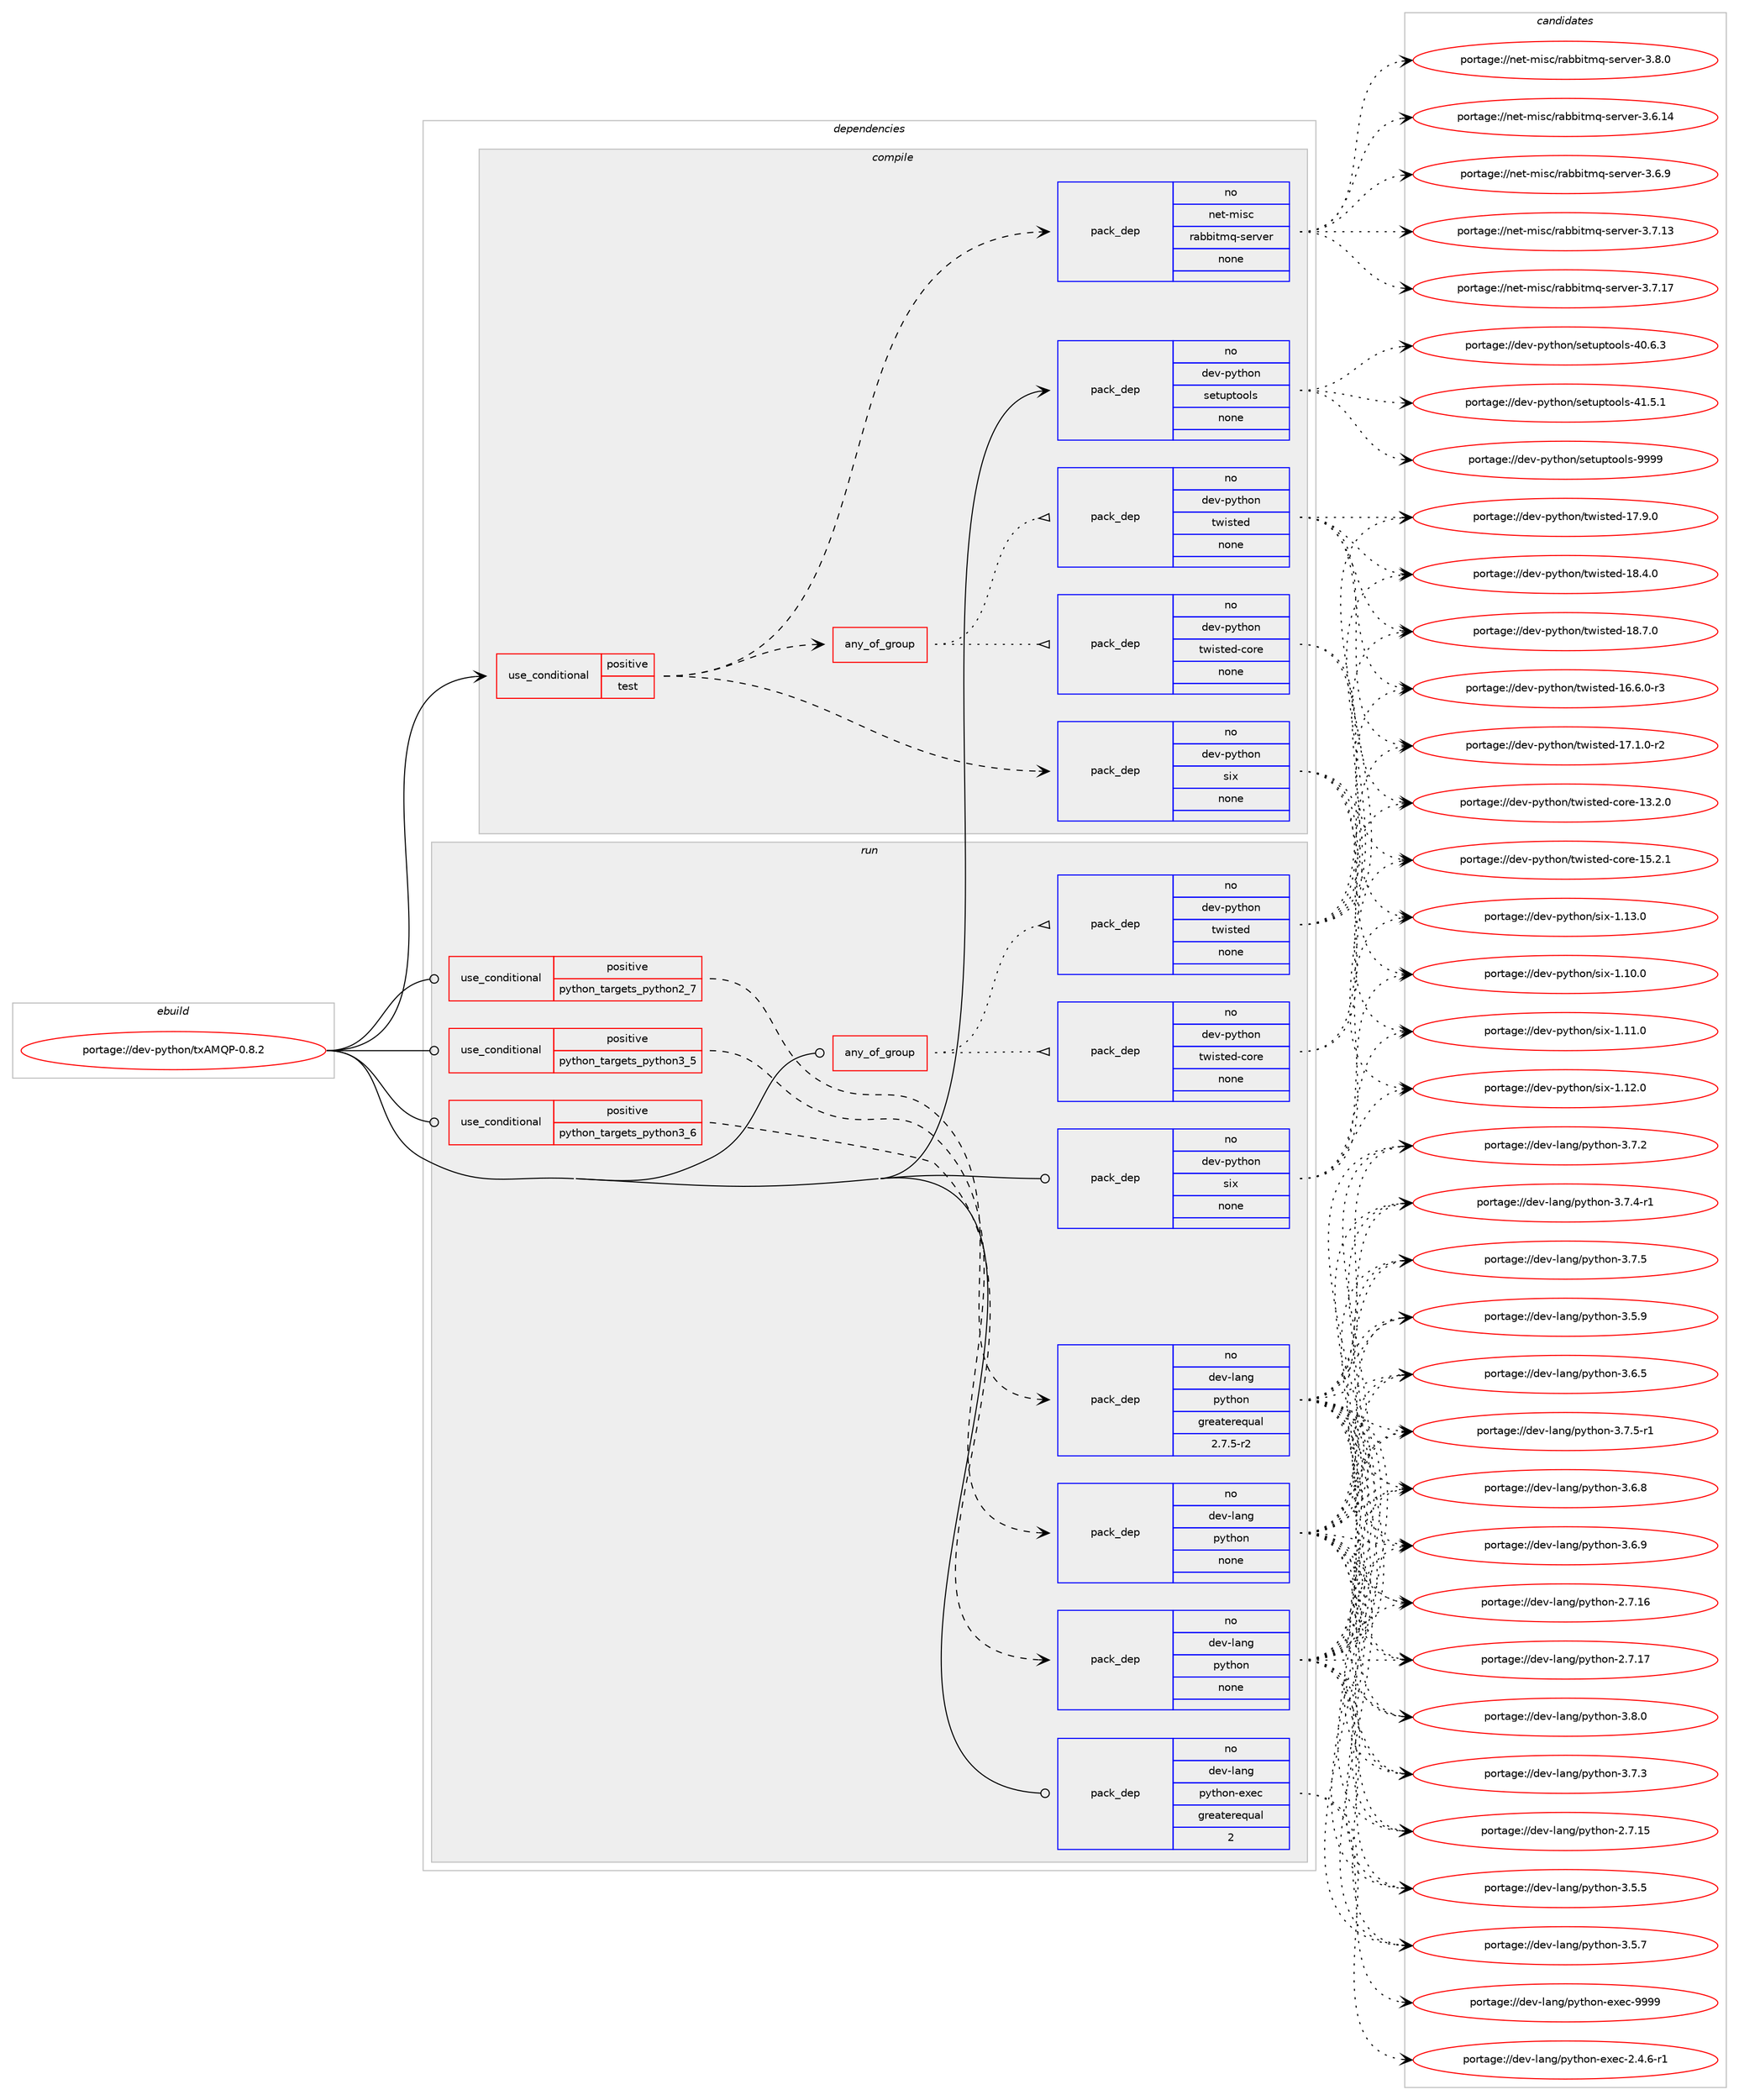 digraph prolog {

# *************
# Graph options
# *************

newrank=true;
concentrate=true;
compound=true;
graph [rankdir=LR,fontname=Helvetica,fontsize=10,ranksep=1.5];#, ranksep=2.5, nodesep=0.2];
edge  [arrowhead=vee];
node  [fontname=Helvetica,fontsize=10];

# **********
# The ebuild
# **********

subgraph cluster_leftcol {
color=gray;
rank=same;
label=<<i>ebuild</i>>;
id [label="portage://dev-python/txAMQP-0.8.2", color=red, width=4, href="../dev-python/txAMQP-0.8.2.svg"];
}

# ****************
# The dependencies
# ****************

subgraph cluster_midcol {
color=gray;
label=<<i>dependencies</i>>;
subgraph cluster_compile {
fillcolor="#eeeeee";
style=filled;
label=<<i>compile</i>>;
subgraph cond40124 {
dependency177007 [label=<<TABLE BORDER="0" CELLBORDER="1" CELLSPACING="0" CELLPADDING="4"><TR><TD ROWSPAN="3" CELLPADDING="10">use_conditional</TD></TR><TR><TD>positive</TD></TR><TR><TD>test</TD></TR></TABLE>>, shape=none, color=red];
subgraph any3334 {
dependency177008 [label=<<TABLE BORDER="0" CELLBORDER="1" CELLSPACING="0" CELLPADDING="4"><TR><TD CELLPADDING="10">any_of_group</TD></TR></TABLE>>, shape=none, color=red];subgraph pack133477 {
dependency177009 [label=<<TABLE BORDER="0" CELLBORDER="1" CELLSPACING="0" CELLPADDING="4" WIDTH="220"><TR><TD ROWSPAN="6" CELLPADDING="30">pack_dep</TD></TR><TR><TD WIDTH="110">no</TD></TR><TR><TD>dev-python</TD></TR><TR><TD>twisted</TD></TR><TR><TD>none</TD></TR><TR><TD></TD></TR></TABLE>>, shape=none, color=blue];
}
dependency177008:e -> dependency177009:w [weight=20,style="dotted",arrowhead="oinv"];
subgraph pack133478 {
dependency177010 [label=<<TABLE BORDER="0" CELLBORDER="1" CELLSPACING="0" CELLPADDING="4" WIDTH="220"><TR><TD ROWSPAN="6" CELLPADDING="30">pack_dep</TD></TR><TR><TD WIDTH="110">no</TD></TR><TR><TD>dev-python</TD></TR><TR><TD>twisted-core</TD></TR><TR><TD>none</TD></TR><TR><TD></TD></TR></TABLE>>, shape=none, color=blue];
}
dependency177008:e -> dependency177010:w [weight=20,style="dotted",arrowhead="oinv"];
}
dependency177007:e -> dependency177008:w [weight=20,style="dashed",arrowhead="vee"];
subgraph pack133479 {
dependency177011 [label=<<TABLE BORDER="0" CELLBORDER="1" CELLSPACING="0" CELLPADDING="4" WIDTH="220"><TR><TD ROWSPAN="6" CELLPADDING="30">pack_dep</TD></TR><TR><TD WIDTH="110">no</TD></TR><TR><TD>dev-python</TD></TR><TR><TD>six</TD></TR><TR><TD>none</TD></TR><TR><TD></TD></TR></TABLE>>, shape=none, color=blue];
}
dependency177007:e -> dependency177011:w [weight=20,style="dashed",arrowhead="vee"];
subgraph pack133480 {
dependency177012 [label=<<TABLE BORDER="0" CELLBORDER="1" CELLSPACING="0" CELLPADDING="4" WIDTH="220"><TR><TD ROWSPAN="6" CELLPADDING="30">pack_dep</TD></TR><TR><TD WIDTH="110">no</TD></TR><TR><TD>net-misc</TD></TR><TR><TD>rabbitmq-server</TD></TR><TR><TD>none</TD></TR><TR><TD></TD></TR></TABLE>>, shape=none, color=blue];
}
dependency177007:e -> dependency177012:w [weight=20,style="dashed",arrowhead="vee"];
}
id:e -> dependency177007:w [weight=20,style="solid",arrowhead="vee"];
subgraph pack133481 {
dependency177013 [label=<<TABLE BORDER="0" CELLBORDER="1" CELLSPACING="0" CELLPADDING="4" WIDTH="220"><TR><TD ROWSPAN="6" CELLPADDING="30">pack_dep</TD></TR><TR><TD WIDTH="110">no</TD></TR><TR><TD>dev-python</TD></TR><TR><TD>setuptools</TD></TR><TR><TD>none</TD></TR><TR><TD></TD></TR></TABLE>>, shape=none, color=blue];
}
id:e -> dependency177013:w [weight=20,style="solid",arrowhead="vee"];
}
subgraph cluster_compileandrun {
fillcolor="#eeeeee";
style=filled;
label=<<i>compile and run</i>>;
}
subgraph cluster_run {
fillcolor="#eeeeee";
style=filled;
label=<<i>run</i>>;
subgraph any3335 {
dependency177014 [label=<<TABLE BORDER="0" CELLBORDER="1" CELLSPACING="0" CELLPADDING="4"><TR><TD CELLPADDING="10">any_of_group</TD></TR></TABLE>>, shape=none, color=red];subgraph pack133482 {
dependency177015 [label=<<TABLE BORDER="0" CELLBORDER="1" CELLSPACING="0" CELLPADDING="4" WIDTH="220"><TR><TD ROWSPAN="6" CELLPADDING="30">pack_dep</TD></TR><TR><TD WIDTH="110">no</TD></TR><TR><TD>dev-python</TD></TR><TR><TD>twisted</TD></TR><TR><TD>none</TD></TR><TR><TD></TD></TR></TABLE>>, shape=none, color=blue];
}
dependency177014:e -> dependency177015:w [weight=20,style="dotted",arrowhead="oinv"];
subgraph pack133483 {
dependency177016 [label=<<TABLE BORDER="0" CELLBORDER="1" CELLSPACING="0" CELLPADDING="4" WIDTH="220"><TR><TD ROWSPAN="6" CELLPADDING="30">pack_dep</TD></TR><TR><TD WIDTH="110">no</TD></TR><TR><TD>dev-python</TD></TR><TR><TD>twisted-core</TD></TR><TR><TD>none</TD></TR><TR><TD></TD></TR></TABLE>>, shape=none, color=blue];
}
dependency177014:e -> dependency177016:w [weight=20,style="dotted",arrowhead="oinv"];
}
id:e -> dependency177014:w [weight=20,style="solid",arrowhead="odot"];
subgraph cond40125 {
dependency177017 [label=<<TABLE BORDER="0" CELLBORDER="1" CELLSPACING="0" CELLPADDING="4"><TR><TD ROWSPAN="3" CELLPADDING="10">use_conditional</TD></TR><TR><TD>positive</TD></TR><TR><TD>python_targets_python2_7</TD></TR></TABLE>>, shape=none, color=red];
subgraph pack133484 {
dependency177018 [label=<<TABLE BORDER="0" CELLBORDER="1" CELLSPACING="0" CELLPADDING="4" WIDTH="220"><TR><TD ROWSPAN="6" CELLPADDING="30">pack_dep</TD></TR><TR><TD WIDTH="110">no</TD></TR><TR><TD>dev-lang</TD></TR><TR><TD>python</TD></TR><TR><TD>greaterequal</TD></TR><TR><TD>2.7.5-r2</TD></TR></TABLE>>, shape=none, color=blue];
}
dependency177017:e -> dependency177018:w [weight=20,style="dashed",arrowhead="vee"];
}
id:e -> dependency177017:w [weight=20,style="solid",arrowhead="odot"];
subgraph cond40126 {
dependency177019 [label=<<TABLE BORDER="0" CELLBORDER="1" CELLSPACING="0" CELLPADDING="4"><TR><TD ROWSPAN="3" CELLPADDING="10">use_conditional</TD></TR><TR><TD>positive</TD></TR><TR><TD>python_targets_python3_5</TD></TR></TABLE>>, shape=none, color=red];
subgraph pack133485 {
dependency177020 [label=<<TABLE BORDER="0" CELLBORDER="1" CELLSPACING="0" CELLPADDING="4" WIDTH="220"><TR><TD ROWSPAN="6" CELLPADDING="30">pack_dep</TD></TR><TR><TD WIDTH="110">no</TD></TR><TR><TD>dev-lang</TD></TR><TR><TD>python</TD></TR><TR><TD>none</TD></TR><TR><TD></TD></TR></TABLE>>, shape=none, color=blue];
}
dependency177019:e -> dependency177020:w [weight=20,style="dashed",arrowhead="vee"];
}
id:e -> dependency177019:w [weight=20,style="solid",arrowhead="odot"];
subgraph cond40127 {
dependency177021 [label=<<TABLE BORDER="0" CELLBORDER="1" CELLSPACING="0" CELLPADDING="4"><TR><TD ROWSPAN="3" CELLPADDING="10">use_conditional</TD></TR><TR><TD>positive</TD></TR><TR><TD>python_targets_python3_6</TD></TR></TABLE>>, shape=none, color=red];
subgraph pack133486 {
dependency177022 [label=<<TABLE BORDER="0" CELLBORDER="1" CELLSPACING="0" CELLPADDING="4" WIDTH="220"><TR><TD ROWSPAN="6" CELLPADDING="30">pack_dep</TD></TR><TR><TD WIDTH="110">no</TD></TR><TR><TD>dev-lang</TD></TR><TR><TD>python</TD></TR><TR><TD>none</TD></TR><TR><TD></TD></TR></TABLE>>, shape=none, color=blue];
}
dependency177021:e -> dependency177022:w [weight=20,style="dashed",arrowhead="vee"];
}
id:e -> dependency177021:w [weight=20,style="solid",arrowhead="odot"];
subgraph pack133487 {
dependency177023 [label=<<TABLE BORDER="0" CELLBORDER="1" CELLSPACING="0" CELLPADDING="4" WIDTH="220"><TR><TD ROWSPAN="6" CELLPADDING="30">pack_dep</TD></TR><TR><TD WIDTH="110">no</TD></TR><TR><TD>dev-lang</TD></TR><TR><TD>python-exec</TD></TR><TR><TD>greaterequal</TD></TR><TR><TD>2</TD></TR></TABLE>>, shape=none, color=blue];
}
id:e -> dependency177023:w [weight=20,style="solid",arrowhead="odot"];
subgraph pack133488 {
dependency177024 [label=<<TABLE BORDER="0" CELLBORDER="1" CELLSPACING="0" CELLPADDING="4" WIDTH="220"><TR><TD ROWSPAN="6" CELLPADDING="30">pack_dep</TD></TR><TR><TD WIDTH="110">no</TD></TR><TR><TD>dev-python</TD></TR><TR><TD>six</TD></TR><TR><TD>none</TD></TR><TR><TD></TD></TR></TABLE>>, shape=none, color=blue];
}
id:e -> dependency177024:w [weight=20,style="solid",arrowhead="odot"];
}
}

# **************
# The candidates
# **************

subgraph cluster_choices {
rank=same;
color=gray;
label=<<i>candidates</i>>;

subgraph choice133477 {
color=black;
nodesep=1;
choiceportage1001011184511212111610411111047116119105115116101100454954465446484511451 [label="portage://dev-python/twisted-16.6.0-r3", color=red, width=4,href="../dev-python/twisted-16.6.0-r3.svg"];
choiceportage1001011184511212111610411111047116119105115116101100454955464946484511450 [label="portage://dev-python/twisted-17.1.0-r2", color=red, width=4,href="../dev-python/twisted-17.1.0-r2.svg"];
choiceportage100101118451121211161041111104711611910511511610110045495546574648 [label="portage://dev-python/twisted-17.9.0", color=red, width=4,href="../dev-python/twisted-17.9.0.svg"];
choiceportage100101118451121211161041111104711611910511511610110045495646524648 [label="portage://dev-python/twisted-18.4.0", color=red, width=4,href="../dev-python/twisted-18.4.0.svg"];
choiceportage100101118451121211161041111104711611910511511610110045495646554648 [label="portage://dev-python/twisted-18.7.0", color=red, width=4,href="../dev-python/twisted-18.7.0.svg"];
dependency177009:e -> choiceportage1001011184511212111610411111047116119105115116101100454954465446484511451:w [style=dotted,weight="100"];
dependency177009:e -> choiceportage1001011184511212111610411111047116119105115116101100454955464946484511450:w [style=dotted,weight="100"];
dependency177009:e -> choiceportage100101118451121211161041111104711611910511511610110045495546574648:w [style=dotted,weight="100"];
dependency177009:e -> choiceportage100101118451121211161041111104711611910511511610110045495646524648:w [style=dotted,weight="100"];
dependency177009:e -> choiceportage100101118451121211161041111104711611910511511610110045495646554648:w [style=dotted,weight="100"];
}
subgraph choice133478 {
color=black;
nodesep=1;
choiceportage1001011184511212111610411111047116119105115116101100459911111410145495146504648 [label="portage://dev-python/twisted-core-13.2.0", color=red, width=4,href="../dev-python/twisted-core-13.2.0.svg"];
choiceportage1001011184511212111610411111047116119105115116101100459911111410145495346504649 [label="portage://dev-python/twisted-core-15.2.1", color=red, width=4,href="../dev-python/twisted-core-15.2.1.svg"];
dependency177010:e -> choiceportage1001011184511212111610411111047116119105115116101100459911111410145495146504648:w [style=dotted,weight="100"];
dependency177010:e -> choiceportage1001011184511212111610411111047116119105115116101100459911111410145495346504649:w [style=dotted,weight="100"];
}
subgraph choice133479 {
color=black;
nodesep=1;
choiceportage100101118451121211161041111104711510512045494649484648 [label="portage://dev-python/six-1.10.0", color=red, width=4,href="../dev-python/six-1.10.0.svg"];
choiceportage100101118451121211161041111104711510512045494649494648 [label="portage://dev-python/six-1.11.0", color=red, width=4,href="../dev-python/six-1.11.0.svg"];
choiceportage100101118451121211161041111104711510512045494649504648 [label="portage://dev-python/six-1.12.0", color=red, width=4,href="../dev-python/six-1.12.0.svg"];
choiceportage100101118451121211161041111104711510512045494649514648 [label="portage://dev-python/six-1.13.0", color=red, width=4,href="../dev-python/six-1.13.0.svg"];
dependency177011:e -> choiceportage100101118451121211161041111104711510512045494649484648:w [style=dotted,weight="100"];
dependency177011:e -> choiceportage100101118451121211161041111104711510512045494649494648:w [style=dotted,weight="100"];
dependency177011:e -> choiceportage100101118451121211161041111104711510512045494649504648:w [style=dotted,weight="100"];
dependency177011:e -> choiceportage100101118451121211161041111104711510512045494649514648:w [style=dotted,weight="100"];
}
subgraph choice133480 {
color=black;
nodesep=1;
choiceportage1101011164510910511599471149798981051161091134511510111411810111445514654464952 [label="portage://net-misc/rabbitmq-server-3.6.14", color=red, width=4,href="../net-misc/rabbitmq-server-3.6.14.svg"];
choiceportage11010111645109105115994711497989810511610911345115101114118101114455146544657 [label="portage://net-misc/rabbitmq-server-3.6.9", color=red, width=4,href="../net-misc/rabbitmq-server-3.6.9.svg"];
choiceportage1101011164510910511599471149798981051161091134511510111411810111445514655464951 [label="portage://net-misc/rabbitmq-server-3.7.13", color=red, width=4,href="../net-misc/rabbitmq-server-3.7.13.svg"];
choiceportage1101011164510910511599471149798981051161091134511510111411810111445514655464955 [label="portage://net-misc/rabbitmq-server-3.7.17", color=red, width=4,href="../net-misc/rabbitmq-server-3.7.17.svg"];
choiceportage11010111645109105115994711497989810511610911345115101114118101114455146564648 [label="portage://net-misc/rabbitmq-server-3.8.0", color=red, width=4,href="../net-misc/rabbitmq-server-3.8.0.svg"];
dependency177012:e -> choiceportage1101011164510910511599471149798981051161091134511510111411810111445514654464952:w [style=dotted,weight="100"];
dependency177012:e -> choiceportage11010111645109105115994711497989810511610911345115101114118101114455146544657:w [style=dotted,weight="100"];
dependency177012:e -> choiceportage1101011164510910511599471149798981051161091134511510111411810111445514655464951:w [style=dotted,weight="100"];
dependency177012:e -> choiceportage1101011164510910511599471149798981051161091134511510111411810111445514655464955:w [style=dotted,weight="100"];
dependency177012:e -> choiceportage11010111645109105115994711497989810511610911345115101114118101114455146564648:w [style=dotted,weight="100"];
}
subgraph choice133481 {
color=black;
nodesep=1;
choiceportage100101118451121211161041111104711510111611711211611111110811545524846544651 [label="portage://dev-python/setuptools-40.6.3", color=red, width=4,href="../dev-python/setuptools-40.6.3.svg"];
choiceportage100101118451121211161041111104711510111611711211611111110811545524946534649 [label="portage://dev-python/setuptools-41.5.1", color=red, width=4,href="../dev-python/setuptools-41.5.1.svg"];
choiceportage10010111845112121116104111110471151011161171121161111111081154557575757 [label="portage://dev-python/setuptools-9999", color=red, width=4,href="../dev-python/setuptools-9999.svg"];
dependency177013:e -> choiceportage100101118451121211161041111104711510111611711211611111110811545524846544651:w [style=dotted,weight="100"];
dependency177013:e -> choiceportage100101118451121211161041111104711510111611711211611111110811545524946534649:w [style=dotted,weight="100"];
dependency177013:e -> choiceportage10010111845112121116104111110471151011161171121161111111081154557575757:w [style=dotted,weight="100"];
}
subgraph choice133482 {
color=black;
nodesep=1;
choiceportage1001011184511212111610411111047116119105115116101100454954465446484511451 [label="portage://dev-python/twisted-16.6.0-r3", color=red, width=4,href="../dev-python/twisted-16.6.0-r3.svg"];
choiceportage1001011184511212111610411111047116119105115116101100454955464946484511450 [label="portage://dev-python/twisted-17.1.0-r2", color=red, width=4,href="../dev-python/twisted-17.1.0-r2.svg"];
choiceportage100101118451121211161041111104711611910511511610110045495546574648 [label="portage://dev-python/twisted-17.9.0", color=red, width=4,href="../dev-python/twisted-17.9.0.svg"];
choiceportage100101118451121211161041111104711611910511511610110045495646524648 [label="portage://dev-python/twisted-18.4.0", color=red, width=4,href="../dev-python/twisted-18.4.0.svg"];
choiceportage100101118451121211161041111104711611910511511610110045495646554648 [label="portage://dev-python/twisted-18.7.0", color=red, width=4,href="../dev-python/twisted-18.7.0.svg"];
dependency177015:e -> choiceportage1001011184511212111610411111047116119105115116101100454954465446484511451:w [style=dotted,weight="100"];
dependency177015:e -> choiceportage1001011184511212111610411111047116119105115116101100454955464946484511450:w [style=dotted,weight="100"];
dependency177015:e -> choiceportage100101118451121211161041111104711611910511511610110045495546574648:w [style=dotted,weight="100"];
dependency177015:e -> choiceportage100101118451121211161041111104711611910511511610110045495646524648:w [style=dotted,weight="100"];
dependency177015:e -> choiceportage100101118451121211161041111104711611910511511610110045495646554648:w [style=dotted,weight="100"];
}
subgraph choice133483 {
color=black;
nodesep=1;
choiceportage1001011184511212111610411111047116119105115116101100459911111410145495146504648 [label="portage://dev-python/twisted-core-13.2.0", color=red, width=4,href="../dev-python/twisted-core-13.2.0.svg"];
choiceportage1001011184511212111610411111047116119105115116101100459911111410145495346504649 [label="portage://dev-python/twisted-core-15.2.1", color=red, width=4,href="../dev-python/twisted-core-15.2.1.svg"];
dependency177016:e -> choiceportage1001011184511212111610411111047116119105115116101100459911111410145495146504648:w [style=dotted,weight="100"];
dependency177016:e -> choiceportage1001011184511212111610411111047116119105115116101100459911111410145495346504649:w [style=dotted,weight="100"];
}
subgraph choice133484 {
color=black;
nodesep=1;
choiceportage10010111845108971101034711212111610411111045504655464953 [label="portage://dev-lang/python-2.7.15", color=red, width=4,href="../dev-lang/python-2.7.15.svg"];
choiceportage10010111845108971101034711212111610411111045504655464954 [label="portage://dev-lang/python-2.7.16", color=red, width=4,href="../dev-lang/python-2.7.16.svg"];
choiceportage10010111845108971101034711212111610411111045504655464955 [label="portage://dev-lang/python-2.7.17", color=red, width=4,href="../dev-lang/python-2.7.17.svg"];
choiceportage100101118451089711010347112121116104111110455146534653 [label="portage://dev-lang/python-3.5.5", color=red, width=4,href="../dev-lang/python-3.5.5.svg"];
choiceportage100101118451089711010347112121116104111110455146534655 [label="portage://dev-lang/python-3.5.7", color=red, width=4,href="../dev-lang/python-3.5.7.svg"];
choiceportage100101118451089711010347112121116104111110455146534657 [label="portage://dev-lang/python-3.5.9", color=red, width=4,href="../dev-lang/python-3.5.9.svg"];
choiceportage100101118451089711010347112121116104111110455146544653 [label="portage://dev-lang/python-3.6.5", color=red, width=4,href="../dev-lang/python-3.6.5.svg"];
choiceportage100101118451089711010347112121116104111110455146544656 [label="portage://dev-lang/python-3.6.8", color=red, width=4,href="../dev-lang/python-3.6.8.svg"];
choiceportage100101118451089711010347112121116104111110455146544657 [label="portage://dev-lang/python-3.6.9", color=red, width=4,href="../dev-lang/python-3.6.9.svg"];
choiceportage100101118451089711010347112121116104111110455146554650 [label="portage://dev-lang/python-3.7.2", color=red, width=4,href="../dev-lang/python-3.7.2.svg"];
choiceportage100101118451089711010347112121116104111110455146554651 [label="portage://dev-lang/python-3.7.3", color=red, width=4,href="../dev-lang/python-3.7.3.svg"];
choiceportage1001011184510897110103471121211161041111104551465546524511449 [label="portage://dev-lang/python-3.7.4-r1", color=red, width=4,href="../dev-lang/python-3.7.4-r1.svg"];
choiceportage100101118451089711010347112121116104111110455146554653 [label="portage://dev-lang/python-3.7.5", color=red, width=4,href="../dev-lang/python-3.7.5.svg"];
choiceportage1001011184510897110103471121211161041111104551465546534511449 [label="portage://dev-lang/python-3.7.5-r1", color=red, width=4,href="../dev-lang/python-3.7.5-r1.svg"];
choiceportage100101118451089711010347112121116104111110455146564648 [label="portage://dev-lang/python-3.8.0", color=red, width=4,href="../dev-lang/python-3.8.0.svg"];
dependency177018:e -> choiceportage10010111845108971101034711212111610411111045504655464953:w [style=dotted,weight="100"];
dependency177018:e -> choiceportage10010111845108971101034711212111610411111045504655464954:w [style=dotted,weight="100"];
dependency177018:e -> choiceportage10010111845108971101034711212111610411111045504655464955:w [style=dotted,weight="100"];
dependency177018:e -> choiceportage100101118451089711010347112121116104111110455146534653:w [style=dotted,weight="100"];
dependency177018:e -> choiceportage100101118451089711010347112121116104111110455146534655:w [style=dotted,weight="100"];
dependency177018:e -> choiceportage100101118451089711010347112121116104111110455146534657:w [style=dotted,weight="100"];
dependency177018:e -> choiceportage100101118451089711010347112121116104111110455146544653:w [style=dotted,weight="100"];
dependency177018:e -> choiceportage100101118451089711010347112121116104111110455146544656:w [style=dotted,weight="100"];
dependency177018:e -> choiceportage100101118451089711010347112121116104111110455146544657:w [style=dotted,weight="100"];
dependency177018:e -> choiceportage100101118451089711010347112121116104111110455146554650:w [style=dotted,weight="100"];
dependency177018:e -> choiceportage100101118451089711010347112121116104111110455146554651:w [style=dotted,weight="100"];
dependency177018:e -> choiceportage1001011184510897110103471121211161041111104551465546524511449:w [style=dotted,weight="100"];
dependency177018:e -> choiceportage100101118451089711010347112121116104111110455146554653:w [style=dotted,weight="100"];
dependency177018:e -> choiceportage1001011184510897110103471121211161041111104551465546534511449:w [style=dotted,weight="100"];
dependency177018:e -> choiceportage100101118451089711010347112121116104111110455146564648:w [style=dotted,weight="100"];
}
subgraph choice133485 {
color=black;
nodesep=1;
choiceportage10010111845108971101034711212111610411111045504655464953 [label="portage://dev-lang/python-2.7.15", color=red, width=4,href="../dev-lang/python-2.7.15.svg"];
choiceportage10010111845108971101034711212111610411111045504655464954 [label="portage://dev-lang/python-2.7.16", color=red, width=4,href="../dev-lang/python-2.7.16.svg"];
choiceportage10010111845108971101034711212111610411111045504655464955 [label="portage://dev-lang/python-2.7.17", color=red, width=4,href="../dev-lang/python-2.7.17.svg"];
choiceportage100101118451089711010347112121116104111110455146534653 [label="portage://dev-lang/python-3.5.5", color=red, width=4,href="../dev-lang/python-3.5.5.svg"];
choiceportage100101118451089711010347112121116104111110455146534655 [label="portage://dev-lang/python-3.5.7", color=red, width=4,href="../dev-lang/python-3.5.7.svg"];
choiceportage100101118451089711010347112121116104111110455146534657 [label="portage://dev-lang/python-3.5.9", color=red, width=4,href="../dev-lang/python-3.5.9.svg"];
choiceportage100101118451089711010347112121116104111110455146544653 [label="portage://dev-lang/python-3.6.5", color=red, width=4,href="../dev-lang/python-3.6.5.svg"];
choiceportage100101118451089711010347112121116104111110455146544656 [label="portage://dev-lang/python-3.6.8", color=red, width=4,href="../dev-lang/python-3.6.8.svg"];
choiceportage100101118451089711010347112121116104111110455146544657 [label="portage://dev-lang/python-3.6.9", color=red, width=4,href="../dev-lang/python-3.6.9.svg"];
choiceportage100101118451089711010347112121116104111110455146554650 [label="portage://dev-lang/python-3.7.2", color=red, width=4,href="../dev-lang/python-3.7.2.svg"];
choiceportage100101118451089711010347112121116104111110455146554651 [label="portage://dev-lang/python-3.7.3", color=red, width=4,href="../dev-lang/python-3.7.3.svg"];
choiceportage1001011184510897110103471121211161041111104551465546524511449 [label="portage://dev-lang/python-3.7.4-r1", color=red, width=4,href="../dev-lang/python-3.7.4-r1.svg"];
choiceportage100101118451089711010347112121116104111110455146554653 [label="portage://dev-lang/python-3.7.5", color=red, width=4,href="../dev-lang/python-3.7.5.svg"];
choiceportage1001011184510897110103471121211161041111104551465546534511449 [label="portage://dev-lang/python-3.7.5-r1", color=red, width=4,href="../dev-lang/python-3.7.5-r1.svg"];
choiceportage100101118451089711010347112121116104111110455146564648 [label="portage://dev-lang/python-3.8.0", color=red, width=4,href="../dev-lang/python-3.8.0.svg"];
dependency177020:e -> choiceportage10010111845108971101034711212111610411111045504655464953:w [style=dotted,weight="100"];
dependency177020:e -> choiceportage10010111845108971101034711212111610411111045504655464954:w [style=dotted,weight="100"];
dependency177020:e -> choiceportage10010111845108971101034711212111610411111045504655464955:w [style=dotted,weight="100"];
dependency177020:e -> choiceportage100101118451089711010347112121116104111110455146534653:w [style=dotted,weight="100"];
dependency177020:e -> choiceportage100101118451089711010347112121116104111110455146534655:w [style=dotted,weight="100"];
dependency177020:e -> choiceportage100101118451089711010347112121116104111110455146534657:w [style=dotted,weight="100"];
dependency177020:e -> choiceportage100101118451089711010347112121116104111110455146544653:w [style=dotted,weight="100"];
dependency177020:e -> choiceportage100101118451089711010347112121116104111110455146544656:w [style=dotted,weight="100"];
dependency177020:e -> choiceportage100101118451089711010347112121116104111110455146544657:w [style=dotted,weight="100"];
dependency177020:e -> choiceportage100101118451089711010347112121116104111110455146554650:w [style=dotted,weight="100"];
dependency177020:e -> choiceportage100101118451089711010347112121116104111110455146554651:w [style=dotted,weight="100"];
dependency177020:e -> choiceportage1001011184510897110103471121211161041111104551465546524511449:w [style=dotted,weight="100"];
dependency177020:e -> choiceportage100101118451089711010347112121116104111110455146554653:w [style=dotted,weight="100"];
dependency177020:e -> choiceportage1001011184510897110103471121211161041111104551465546534511449:w [style=dotted,weight="100"];
dependency177020:e -> choiceportage100101118451089711010347112121116104111110455146564648:w [style=dotted,weight="100"];
}
subgraph choice133486 {
color=black;
nodesep=1;
choiceportage10010111845108971101034711212111610411111045504655464953 [label="portage://dev-lang/python-2.7.15", color=red, width=4,href="../dev-lang/python-2.7.15.svg"];
choiceportage10010111845108971101034711212111610411111045504655464954 [label="portage://dev-lang/python-2.7.16", color=red, width=4,href="../dev-lang/python-2.7.16.svg"];
choiceportage10010111845108971101034711212111610411111045504655464955 [label="portage://dev-lang/python-2.7.17", color=red, width=4,href="../dev-lang/python-2.7.17.svg"];
choiceportage100101118451089711010347112121116104111110455146534653 [label="portage://dev-lang/python-3.5.5", color=red, width=4,href="../dev-lang/python-3.5.5.svg"];
choiceportage100101118451089711010347112121116104111110455146534655 [label="portage://dev-lang/python-3.5.7", color=red, width=4,href="../dev-lang/python-3.5.7.svg"];
choiceportage100101118451089711010347112121116104111110455146534657 [label="portage://dev-lang/python-3.5.9", color=red, width=4,href="../dev-lang/python-3.5.9.svg"];
choiceportage100101118451089711010347112121116104111110455146544653 [label="portage://dev-lang/python-3.6.5", color=red, width=4,href="../dev-lang/python-3.6.5.svg"];
choiceportage100101118451089711010347112121116104111110455146544656 [label="portage://dev-lang/python-3.6.8", color=red, width=4,href="../dev-lang/python-3.6.8.svg"];
choiceportage100101118451089711010347112121116104111110455146544657 [label="portage://dev-lang/python-3.6.9", color=red, width=4,href="../dev-lang/python-3.6.9.svg"];
choiceportage100101118451089711010347112121116104111110455146554650 [label="portage://dev-lang/python-3.7.2", color=red, width=4,href="../dev-lang/python-3.7.2.svg"];
choiceportage100101118451089711010347112121116104111110455146554651 [label="portage://dev-lang/python-3.7.3", color=red, width=4,href="../dev-lang/python-3.7.3.svg"];
choiceportage1001011184510897110103471121211161041111104551465546524511449 [label="portage://dev-lang/python-3.7.4-r1", color=red, width=4,href="../dev-lang/python-3.7.4-r1.svg"];
choiceportage100101118451089711010347112121116104111110455146554653 [label="portage://dev-lang/python-3.7.5", color=red, width=4,href="../dev-lang/python-3.7.5.svg"];
choiceportage1001011184510897110103471121211161041111104551465546534511449 [label="portage://dev-lang/python-3.7.5-r1", color=red, width=4,href="../dev-lang/python-3.7.5-r1.svg"];
choiceportage100101118451089711010347112121116104111110455146564648 [label="portage://dev-lang/python-3.8.0", color=red, width=4,href="../dev-lang/python-3.8.0.svg"];
dependency177022:e -> choiceportage10010111845108971101034711212111610411111045504655464953:w [style=dotted,weight="100"];
dependency177022:e -> choiceportage10010111845108971101034711212111610411111045504655464954:w [style=dotted,weight="100"];
dependency177022:e -> choiceportage10010111845108971101034711212111610411111045504655464955:w [style=dotted,weight="100"];
dependency177022:e -> choiceportage100101118451089711010347112121116104111110455146534653:w [style=dotted,weight="100"];
dependency177022:e -> choiceportage100101118451089711010347112121116104111110455146534655:w [style=dotted,weight="100"];
dependency177022:e -> choiceportage100101118451089711010347112121116104111110455146534657:w [style=dotted,weight="100"];
dependency177022:e -> choiceportage100101118451089711010347112121116104111110455146544653:w [style=dotted,weight="100"];
dependency177022:e -> choiceportage100101118451089711010347112121116104111110455146544656:w [style=dotted,weight="100"];
dependency177022:e -> choiceportage100101118451089711010347112121116104111110455146544657:w [style=dotted,weight="100"];
dependency177022:e -> choiceportage100101118451089711010347112121116104111110455146554650:w [style=dotted,weight="100"];
dependency177022:e -> choiceportage100101118451089711010347112121116104111110455146554651:w [style=dotted,weight="100"];
dependency177022:e -> choiceportage1001011184510897110103471121211161041111104551465546524511449:w [style=dotted,weight="100"];
dependency177022:e -> choiceportage100101118451089711010347112121116104111110455146554653:w [style=dotted,weight="100"];
dependency177022:e -> choiceportage1001011184510897110103471121211161041111104551465546534511449:w [style=dotted,weight="100"];
dependency177022:e -> choiceportage100101118451089711010347112121116104111110455146564648:w [style=dotted,weight="100"];
}
subgraph choice133487 {
color=black;
nodesep=1;
choiceportage10010111845108971101034711212111610411111045101120101994550465246544511449 [label="portage://dev-lang/python-exec-2.4.6-r1", color=red, width=4,href="../dev-lang/python-exec-2.4.6-r1.svg"];
choiceportage10010111845108971101034711212111610411111045101120101994557575757 [label="portage://dev-lang/python-exec-9999", color=red, width=4,href="../dev-lang/python-exec-9999.svg"];
dependency177023:e -> choiceportage10010111845108971101034711212111610411111045101120101994550465246544511449:w [style=dotted,weight="100"];
dependency177023:e -> choiceportage10010111845108971101034711212111610411111045101120101994557575757:w [style=dotted,weight="100"];
}
subgraph choice133488 {
color=black;
nodesep=1;
choiceportage100101118451121211161041111104711510512045494649484648 [label="portage://dev-python/six-1.10.0", color=red, width=4,href="../dev-python/six-1.10.0.svg"];
choiceportage100101118451121211161041111104711510512045494649494648 [label="portage://dev-python/six-1.11.0", color=red, width=4,href="../dev-python/six-1.11.0.svg"];
choiceportage100101118451121211161041111104711510512045494649504648 [label="portage://dev-python/six-1.12.0", color=red, width=4,href="../dev-python/six-1.12.0.svg"];
choiceportage100101118451121211161041111104711510512045494649514648 [label="portage://dev-python/six-1.13.0", color=red, width=4,href="../dev-python/six-1.13.0.svg"];
dependency177024:e -> choiceportage100101118451121211161041111104711510512045494649484648:w [style=dotted,weight="100"];
dependency177024:e -> choiceportage100101118451121211161041111104711510512045494649494648:w [style=dotted,weight="100"];
dependency177024:e -> choiceportage100101118451121211161041111104711510512045494649504648:w [style=dotted,weight="100"];
dependency177024:e -> choiceportage100101118451121211161041111104711510512045494649514648:w [style=dotted,weight="100"];
}
}

}
